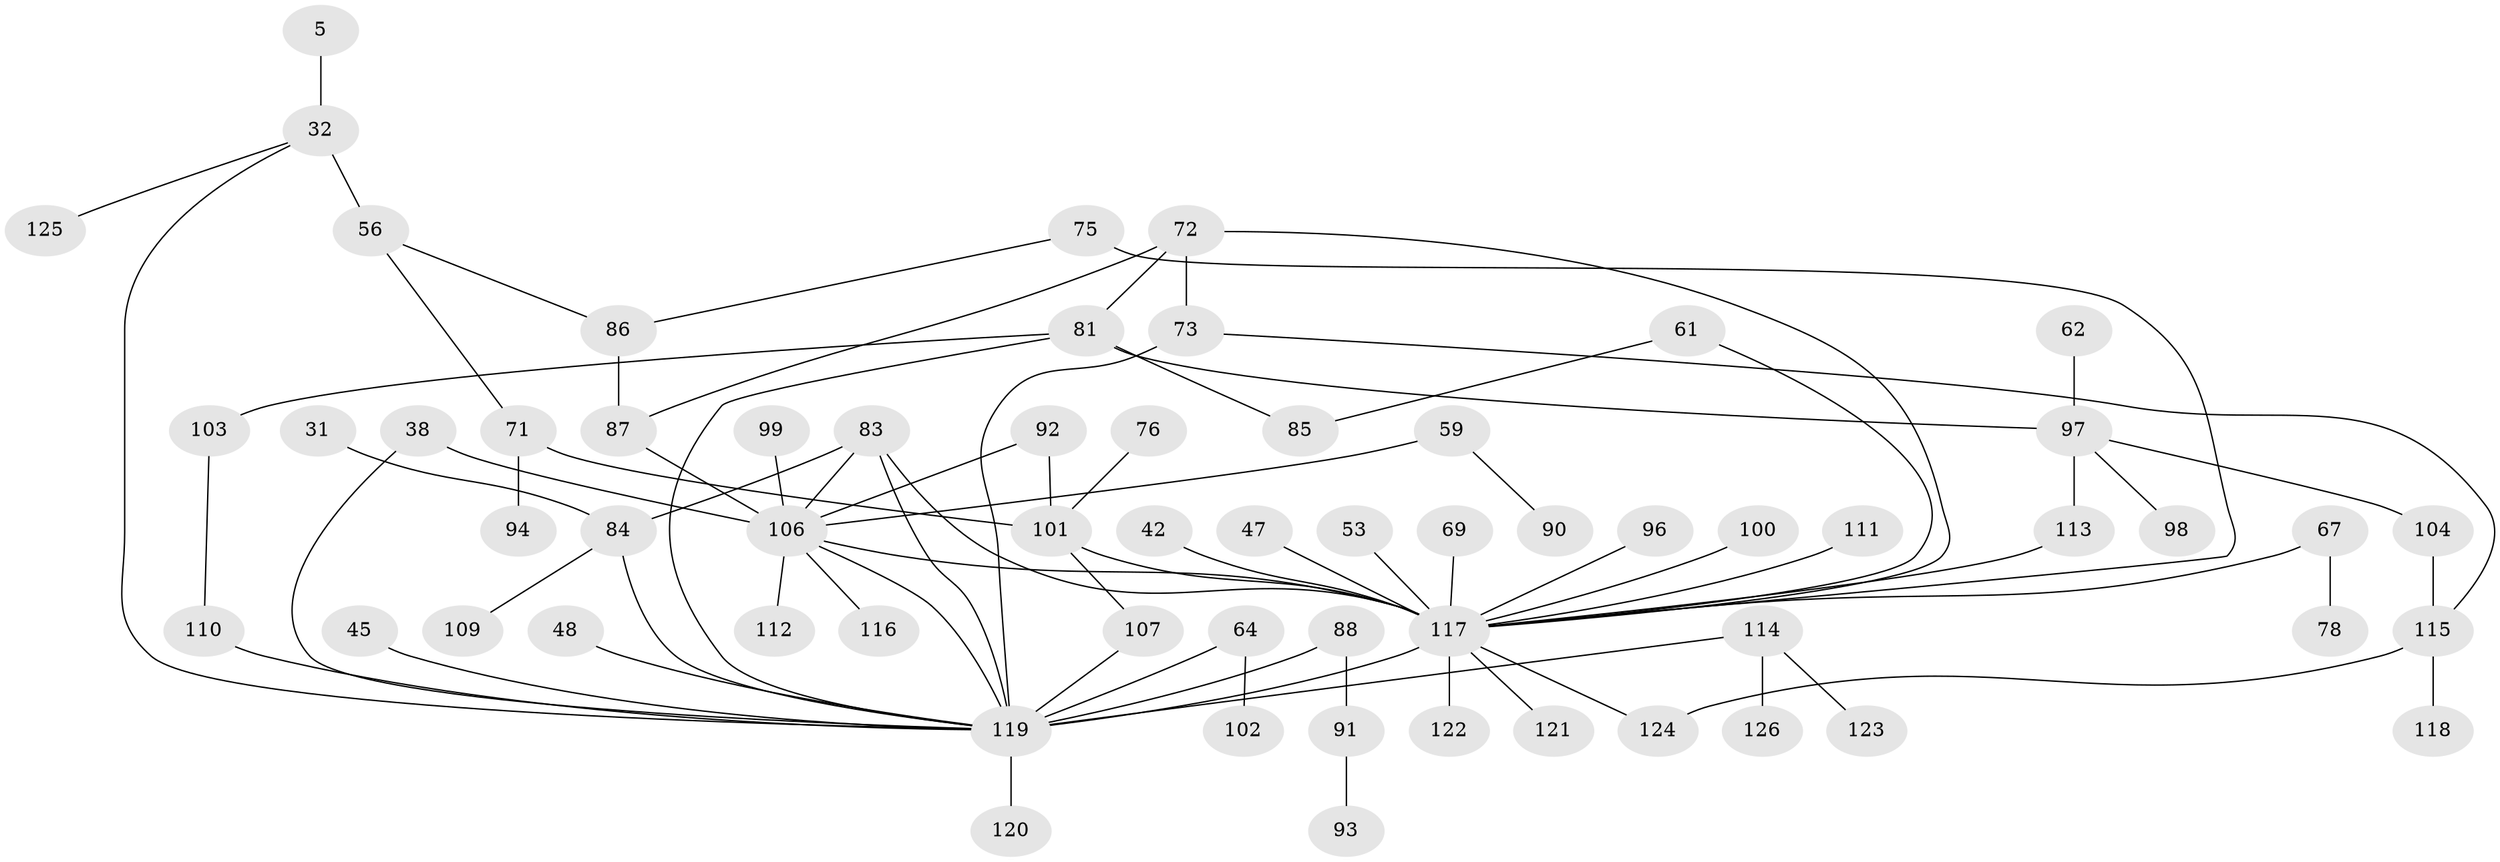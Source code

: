 // original degree distribution, {4: 0.12698412698412698, 3: 0.20634920634920634, 9: 0.015873015873015872, 5: 0.06349206349206349, 1: 0.2698412698412698, 2: 0.30158730158730157, 7: 0.015873015873015872}
// Generated by graph-tools (version 1.1) at 2025/45/03/04/25 21:45:21]
// undirected, 63 vertices, 80 edges
graph export_dot {
graph [start="1"]
  node [color=gray90,style=filled];
  5;
  31;
  32 [super="+2"];
  38;
  42;
  45;
  47;
  48;
  53;
  56 [super="+9"];
  59;
  61;
  62;
  64;
  67;
  69;
  71 [super="+39"];
  72 [super="+33+49+46+57"];
  73;
  75;
  76;
  78;
  81 [super="+40"];
  83 [super="+43+41"];
  84 [super="+12"];
  85 [super="+22"];
  86;
  87 [super="+20+44"];
  88;
  90;
  91;
  92;
  93;
  94;
  96;
  97 [super="+54"];
  98;
  99 [super="+28"];
  100;
  101 [super="+51"];
  102;
  103;
  104;
  106 [super="+27+68+50"];
  107 [super="+105"];
  109;
  110;
  111;
  112;
  113;
  114 [super="+25"];
  115;
  116;
  117 [super="+18+10+65+15+26+52+63+60+89+77+82+79"];
  118;
  119 [super="+108+95+80"];
  120;
  121;
  122;
  123;
  124;
  125;
  126;
  5 -- 32;
  31 -- 84;
  32 -- 56 [weight=2];
  32 -- 125;
  32 -- 119;
  38 -- 106;
  38 -- 119;
  42 -- 117;
  45 -- 119;
  47 -- 117 [weight=2];
  48 -- 119;
  53 -- 117;
  56 -- 86;
  56 -- 71;
  59 -- 90;
  59 -- 106;
  61 -- 117;
  61 -- 85;
  62 -- 97;
  64 -- 102;
  64 -- 119;
  67 -- 78;
  67 -- 117;
  69 -- 117;
  71 -- 94;
  71 -- 101;
  72 -- 81;
  72 -- 73 [weight=2];
  72 -- 87 [weight=2];
  72 -- 117;
  73 -- 115;
  73 -- 119;
  75 -- 86;
  75 -- 117 [weight=2];
  76 -- 101;
  81 -- 97 [weight=2];
  81 -- 103;
  81 -- 85;
  81 -- 119 [weight=2];
  83 -- 84 [weight=2];
  83 -- 119;
  83 -- 117 [weight=2];
  83 -- 106 [weight=2];
  84 -- 109;
  84 -- 119;
  86 -- 87;
  87 -- 106 [weight=2];
  88 -- 91;
  88 -- 119;
  91 -- 93;
  92 -- 101;
  92 -- 106;
  96 -- 117;
  97 -- 98;
  97 -- 104;
  97 -- 113;
  99 -- 106 [weight=2];
  100 -- 117;
  101 -- 107;
  101 -- 117;
  103 -- 110;
  104 -- 115;
  106 -- 117 [weight=5];
  106 -- 112;
  106 -- 116;
  106 -- 119;
  107 -- 119 [weight=2];
  110 -- 119;
  111 -- 117;
  113 -- 117;
  114 -- 123;
  114 -- 126;
  114 -- 119;
  115 -- 118;
  115 -- 124;
  117 -- 121;
  117 -- 124;
  117 -- 119 [weight=3];
  117 -- 122;
  119 -- 120;
}
